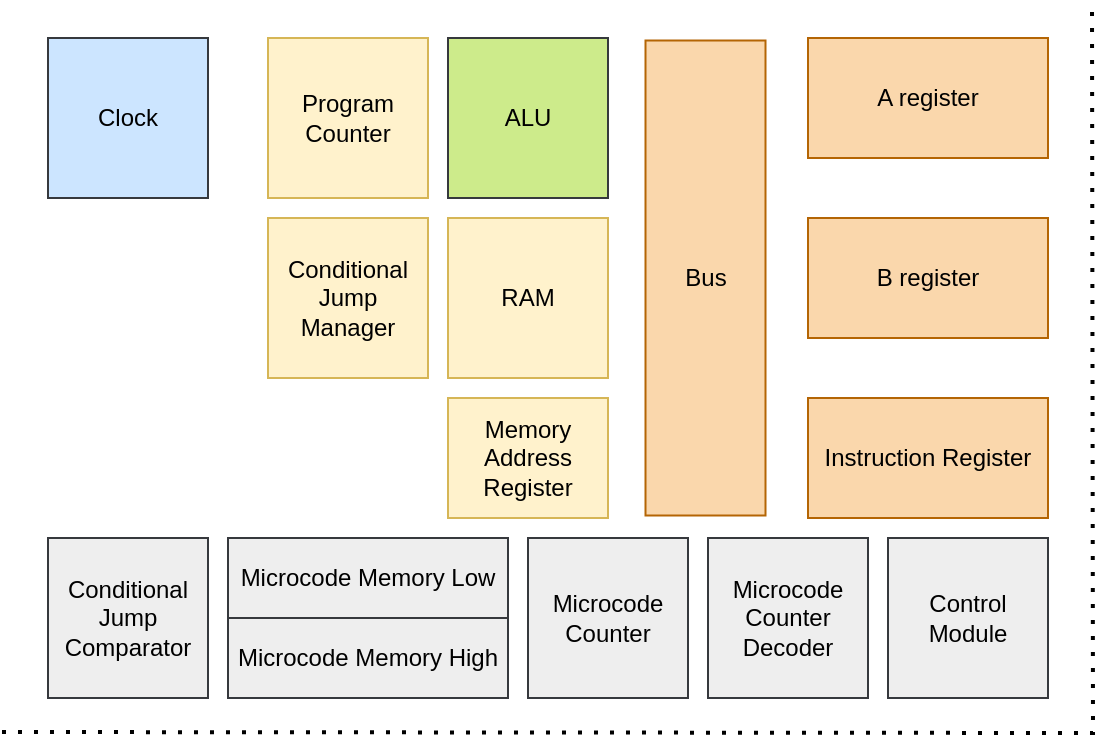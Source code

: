 <mxfile version="15.4.1" type="device"><diagram id="HmxT7gqtDfBbjeicBl6S" name="Page-1"><mxGraphModel dx="780" dy="1184" grid="0" gridSize="10" guides="1" tooltips="1" connect="1" arrows="1" fold="1" page="1" pageScale="1" pageWidth="827" pageHeight="1169" math="0" shadow="0"><root><mxCell id="0"/><mxCell id="1" parent="0"/><mxCell id="UsfiZlCOlV5NCC4aGoSS-1" value="Clock" style="whiteSpace=wrap;html=1;aspect=fixed;fillColor=#cce5ff;strokeColor=#36393d;" vertex="1" parent="1"><mxGeometry x="100" y="160" width="80" height="80" as="geometry"/></mxCell><mxCell id="UsfiZlCOlV5NCC4aGoSS-2" value="Program Counter" style="whiteSpace=wrap;html=1;aspect=fixed;fillColor=#fff2cc;strokeColor=#d6b656;" vertex="1" parent="1"><mxGeometry x="210" y="160" width="80" height="80" as="geometry"/></mxCell><mxCell id="UsfiZlCOlV5NCC4aGoSS-3" value="Conditional Jump Manager" style="whiteSpace=wrap;html=1;aspect=fixed;fillColor=#fff2cc;strokeColor=#d6b656;" vertex="1" parent="1"><mxGeometry x="210" y="250" width="80" height="80" as="geometry"/></mxCell><mxCell id="UsfiZlCOlV5NCC4aGoSS-4" value="Memory Address Register" style="rounded=0;whiteSpace=wrap;html=1;fillColor=#fff2cc;strokeColor=#d6b656;" vertex="1" parent="1"><mxGeometry x="300" y="340" width="80" height="60" as="geometry"/></mxCell><mxCell id="UsfiZlCOlV5NCC4aGoSS-5" value="RAM" style="whiteSpace=wrap;html=1;aspect=fixed;fillColor=#fff2cc;strokeColor=#d6b656;" vertex="1" parent="1"><mxGeometry x="300" y="250" width="80" height="80" as="geometry"/></mxCell><mxCell id="UsfiZlCOlV5NCC4aGoSS-6" value="ALU" style="whiteSpace=wrap;html=1;aspect=fixed;fillColor=#cdeb8b;strokeColor=#36393d;" vertex="1" parent="1"><mxGeometry x="300" y="160" width="80" height="80" as="geometry"/></mxCell><mxCell id="UsfiZlCOlV5NCC4aGoSS-8" value="Bus" style="rounded=0;whiteSpace=wrap;html=1;rotation=90;horizontal=0;fillColor=#fad7ac;strokeColor=#b46504;" vertex="1" parent="1"><mxGeometry x="310" y="250" width="237.5" height="60" as="geometry"/></mxCell><mxCell id="UsfiZlCOlV5NCC4aGoSS-9" value="A register" style="rounded=0;whiteSpace=wrap;html=1;fillColor=#fad7ac;strokeColor=#b46504;" vertex="1" parent="1"><mxGeometry x="480" y="160" width="120" height="60" as="geometry"/></mxCell><mxCell id="UsfiZlCOlV5NCC4aGoSS-10" value="B register" style="rounded=0;whiteSpace=wrap;html=1;fillColor=#fad7ac;strokeColor=#b46504;" vertex="1" parent="1"><mxGeometry x="480" y="250" width="120" height="60" as="geometry"/></mxCell><mxCell id="UsfiZlCOlV5NCC4aGoSS-11" value="Instruction Register" style="rounded=0;whiteSpace=wrap;html=1;fillColor=#fad7ac;strokeColor=#b46504;" vertex="1" parent="1"><mxGeometry x="480" y="340" width="120" height="60" as="geometry"/></mxCell><mxCell id="UsfiZlCOlV5NCC4aGoSS-12" value="Microcode Counter Decoder" style="whiteSpace=wrap;html=1;aspect=fixed;fillColor=#eeeeee;strokeColor=#36393d;" vertex="1" parent="1"><mxGeometry x="430" y="410" width="80" height="80" as="geometry"/></mxCell><mxCell id="UsfiZlCOlV5NCC4aGoSS-13" value="Microcode Counter" style="whiteSpace=wrap;html=1;aspect=fixed;fillColor=#eeeeee;strokeColor=#36393d;" vertex="1" parent="1"><mxGeometry x="340" y="410" width="80" height="80" as="geometry"/></mxCell><mxCell id="UsfiZlCOlV5NCC4aGoSS-15" value="Microcode Memory Low" style="rounded=0;whiteSpace=wrap;html=1;fillColor=#eeeeee;strokeColor=#36393d;" vertex="1" parent="1"><mxGeometry x="190" y="410" width="140" height="40" as="geometry"/></mxCell><mxCell id="UsfiZlCOlV5NCC4aGoSS-16" value="Microcode Memory High" style="rounded=0;whiteSpace=wrap;html=1;fillColor=#eeeeee;strokeColor=#36393d;" vertex="1" parent="1"><mxGeometry x="190" y="450" width="140" height="40" as="geometry"/></mxCell><mxCell id="UsfiZlCOlV5NCC4aGoSS-17" value="Conditional Jump Comparator" style="whiteSpace=wrap;html=1;aspect=fixed;fillColor=#eeeeee;strokeColor=#36393d;" vertex="1" parent="1"><mxGeometry x="100" y="410" width="80" height="80" as="geometry"/></mxCell><mxCell id="UsfiZlCOlV5NCC4aGoSS-18" value="Control Module" style="whiteSpace=wrap;html=1;aspect=fixed;fillColor=#eeeeee;strokeColor=#36393d;" vertex="1" parent="1"><mxGeometry x="520" y="410" width="80" height="80" as="geometry"/></mxCell><mxCell id="UsfiZlCOlV5NCC4aGoSS-21" value="" style="endArrow=none;dashed=1;html=1;dashPattern=1 3;strokeWidth=2;rounded=0;edgeStyle=orthogonalEdgeStyle;" edge="1" parent="1"><mxGeometry width="50" height="50" relative="1" as="geometry"><mxPoint x="77" y="507" as="sourcePoint"/><mxPoint x="622" y="142" as="targetPoint"/></mxGeometry></mxCell></root></mxGraphModel></diagram></mxfile>